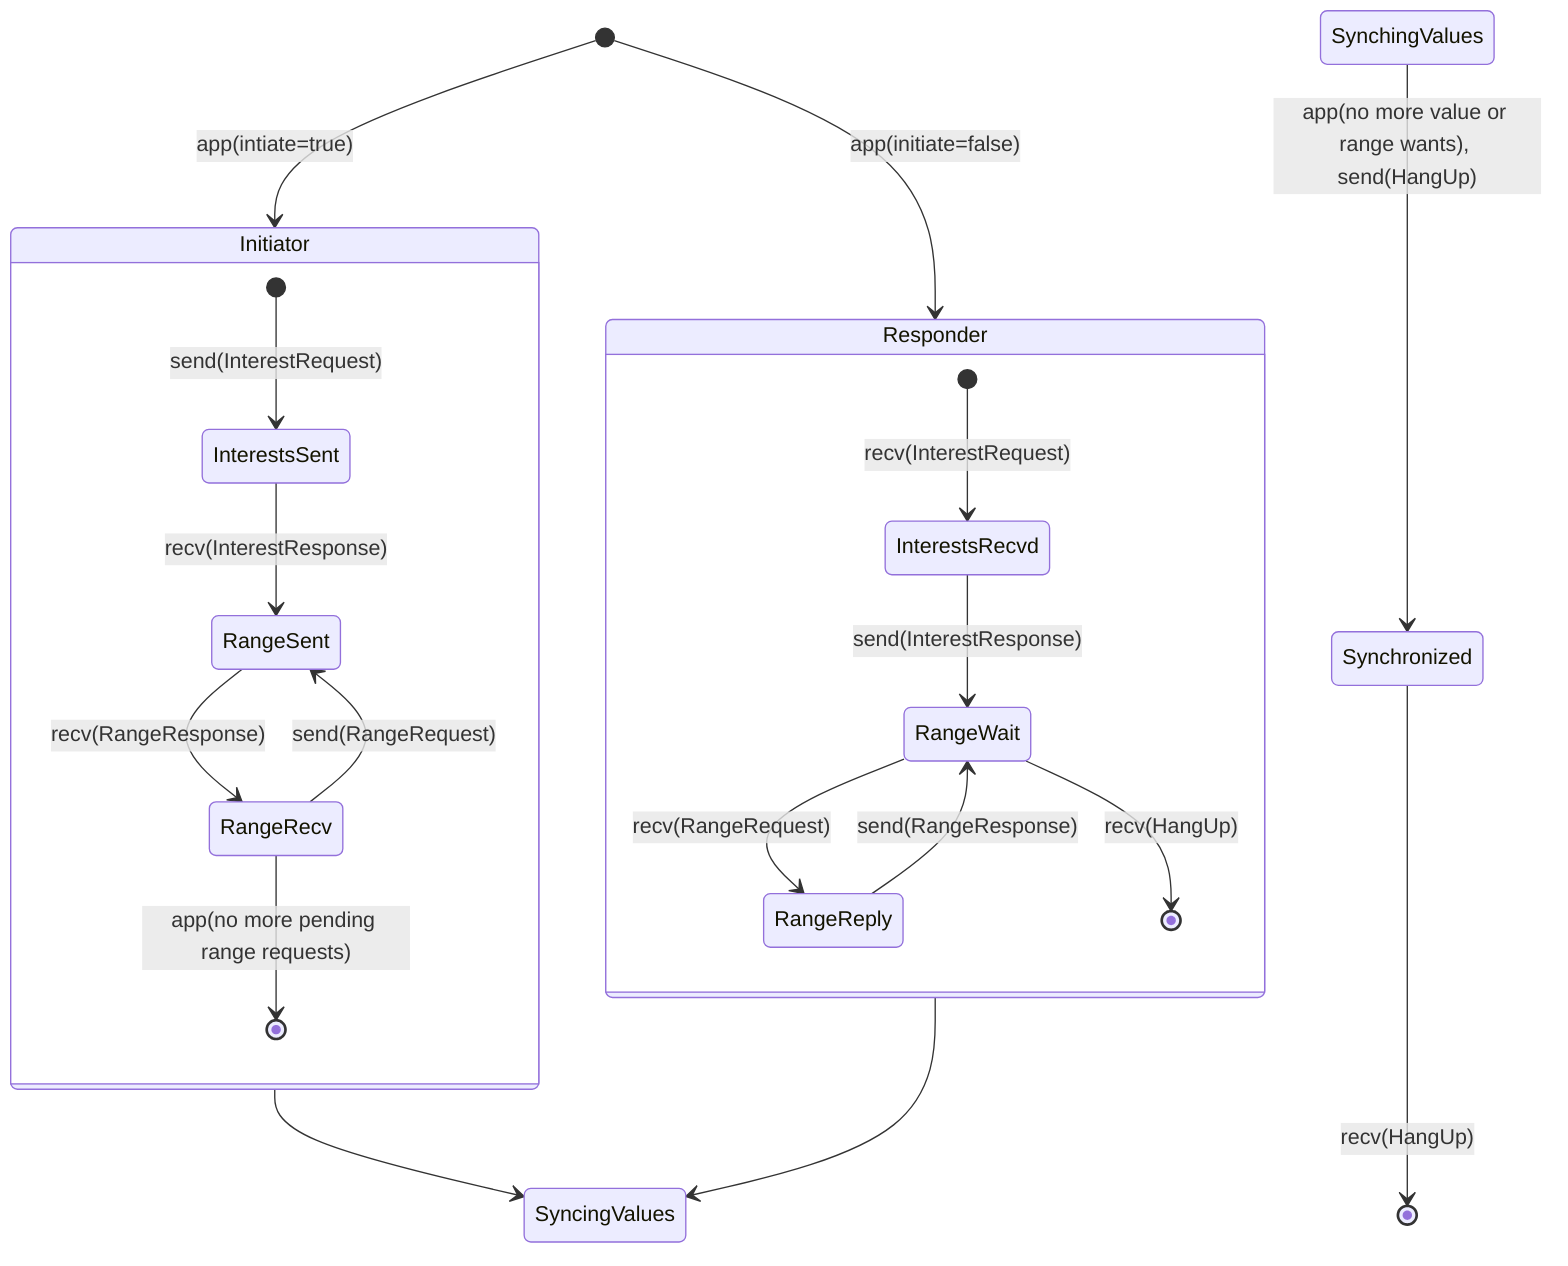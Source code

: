 stateDiagram-v2
  [*] --> Initiator: app(intiate=true)
  state Initiator {
    [*] --> InterestsSent: send(InterestRequest)
    InterestsSent --> RangeSent: recv(InterestResponse)
    RangeSent --> RangeRecv: recv(RangeResponse)
    RangeRecv --> RangeSent: send(RangeRequest)
    RangeRecv --> [*]: app(no more pending range requests)
  }
  [*] --> Responder: app(initiate=false)
  state Responder {
    [*] --> InterestsRecvd: recv(InterestRequest)
    InterestsRecvd --> RangeWait: send(InterestResponse)
    RangeWait --> RangeReply: recv(RangeRequest)
    RangeReply --> RangeWait: send(RangeResponse)
    RangeWait --> [*]: recv(HangUp)
  }
  Initiator --> SyncingValues
  Responder --> SyncingValues
  SynchingValues --> Synchronized: app(no more value or range wants), send(HangUp)
  Synchronized --> [*]: recv(HangUp)